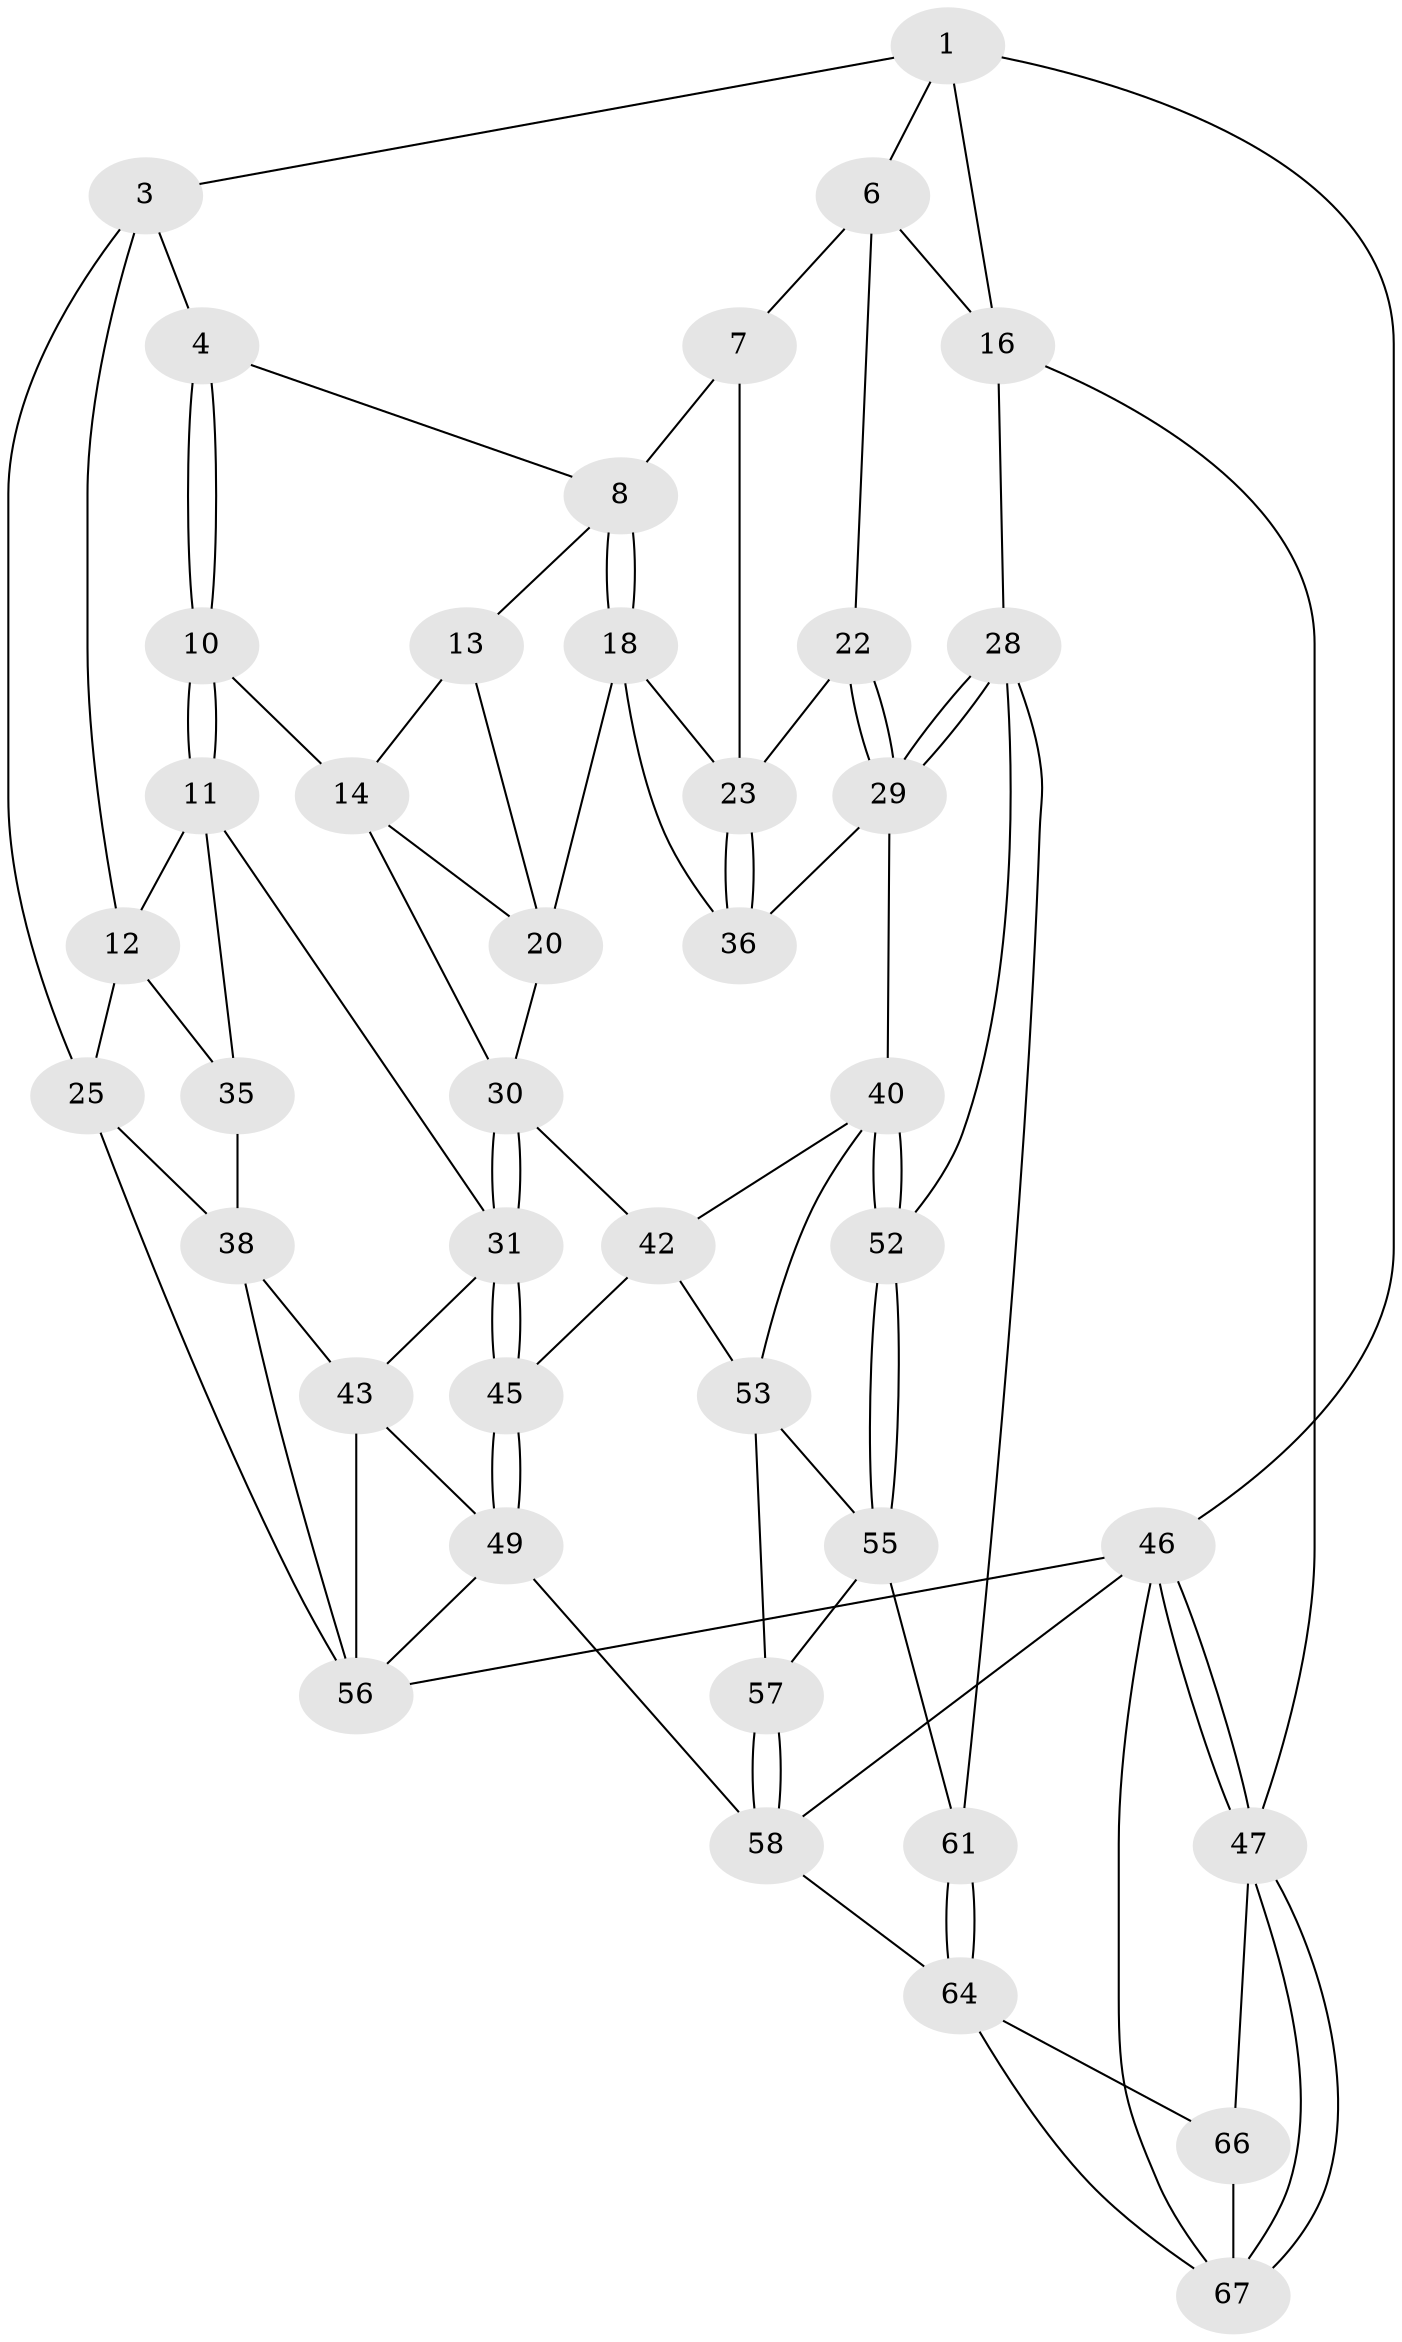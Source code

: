 // Generated by graph-tools (version 1.1) at 2025/52/02/27/25 19:52:38]
// undirected, 41 vertices, 92 edges
graph export_dot {
graph [start="1"]
  node [color=gray90,style=filled];
  1 [pos="+0.8994237263020122+0",super="+2"];
  3 [pos="+0.2439061337695021+0"];
  4 [pos="+0.5013700453068871+0.02452276815778645",super="+5"];
  6 [pos="+0.8664918926997532+0.21276821406699598",super="+17"];
  7 [pos="+0.7350085058249061+0.31895187672309244"];
  8 [pos="+0.7144588176781672+0.32302403551663905",super="+9"];
  10 [pos="+0.42206951324595243+0.2528496219142272"];
  11 [pos="+0.22192935007996173+0.349361372831919",super="+33"];
  12 [pos="+0.11855562645566851+0.29674482597825047",super="+26"];
  13 [pos="+0.5950548386626039+0.3323620818027156"];
  14 [pos="+0.47239286086557314+0.36288401466977827",super="+15"];
  16 [pos="+1+0.38085325461566133",super="+27"];
  18 [pos="+0.6603525505227522+0.46130539857740366",super="+19"];
  20 [pos="+0.6527174511012065+0.4728741094014332",super="+21"];
  22 [pos="+0.9104582829670445+0.3738993246491974"];
  23 [pos="+0.8543771179853581+0.4154858944130654",super="+24"];
  25 [pos="+0+0.3492394073116798"];
  28 [pos="+1+0.6855862827209515",super="+51"];
  29 [pos="+1+0.6187034752566264",super="+37"];
  30 [pos="+0.4145050206883642+0.5033143350260514",super="+34"];
  31 [pos="+0.36668603753855206+0.5527304984172274",super="+32"];
  35 [pos="+0.11781165076282106+0.520028368335752"];
  36 [pos="+0.8456058683104801+0.46367621296217226"];
  38 [pos="+0.09256564531238076+0.5685434301029413",super="+39"];
  40 [pos="+0.7426803599024359+0.5997784852158352",super="+41"];
  42 [pos="+0.662629657190781+0.5718278333212738",super="+44"];
  43 [pos="+0.1859376113384512+0.6693167100316919",super="+50"];
  45 [pos="+0.41405633816836557+0.6420158040102115"];
  46 [pos="+1+1",super="+69"];
  47 [pos="+1+1",super="+48"];
  49 [pos="+0.27701673298275875+0.8826542266769132",super="+60"];
  52 [pos="+0.7935965061702489+0.6916999786930961"];
  53 [pos="+0.6963347320976238+0.7545504158954394",super="+54"];
  55 [pos="+0.719011848886264+0.7765509303406728",super="+62"];
  56 [pos="+0+0.7312266052903272",super="+63"];
  57 [pos="+0.5271668468731879+0.9495210640350649"];
  58 [pos="+0.5269989687594361+0.9499235151990473",super="+59"];
  61 [pos="+0.7879127697862169+0.8351738775294244"];
  64 [pos="+0.8065013129447063+0.8924861211428305",super="+65"];
  66 [pos="+0.8380770988617282+0.8974893987534353"];
  67 [pos="+0.8861262534801099+0.9651693184798898",super="+68"];
  1 -- 6;
  1 -- 16;
  1 -- 3;
  1 -- 46;
  3 -- 4;
  3 -- 12;
  3 -- 25;
  4 -- 10;
  4 -- 10;
  4 -- 8;
  6 -- 7;
  6 -- 16;
  6 -- 22;
  7 -- 8;
  7 -- 23;
  8 -- 18;
  8 -- 18;
  8 -- 13;
  10 -- 11;
  10 -- 11;
  10 -- 14;
  11 -- 12;
  11 -- 35;
  11 -- 31;
  12 -- 25;
  12 -- 35;
  13 -- 14;
  13 -- 20;
  14 -- 20;
  14 -- 30;
  16 -- 28;
  16 -- 47;
  18 -- 20;
  18 -- 36;
  18 -- 23;
  20 -- 30;
  22 -- 23;
  22 -- 29;
  22 -- 29;
  23 -- 36;
  23 -- 36;
  25 -- 38;
  25 -- 56;
  28 -- 29;
  28 -- 29;
  28 -- 61;
  28 -- 52;
  29 -- 40;
  29 -- 36;
  30 -- 31;
  30 -- 31;
  30 -- 42;
  31 -- 45;
  31 -- 45;
  31 -- 43;
  35 -- 38;
  38 -- 43;
  38 -- 56;
  40 -- 52;
  40 -- 52;
  40 -- 42;
  40 -- 53;
  42 -- 45;
  42 -- 53;
  43 -- 56;
  43 -- 49;
  45 -- 49;
  45 -- 49;
  46 -- 47;
  46 -- 47;
  46 -- 56;
  46 -- 58;
  46 -- 67;
  47 -- 67;
  47 -- 67;
  47 -- 66;
  49 -- 58;
  49 -- 56;
  52 -- 55;
  52 -- 55;
  53 -- 55;
  53 -- 57;
  55 -- 57;
  55 -- 61;
  57 -- 58;
  57 -- 58;
  58 -- 64;
  61 -- 64;
  61 -- 64;
  64 -- 66;
  64 -- 67;
  66 -- 67;
}
